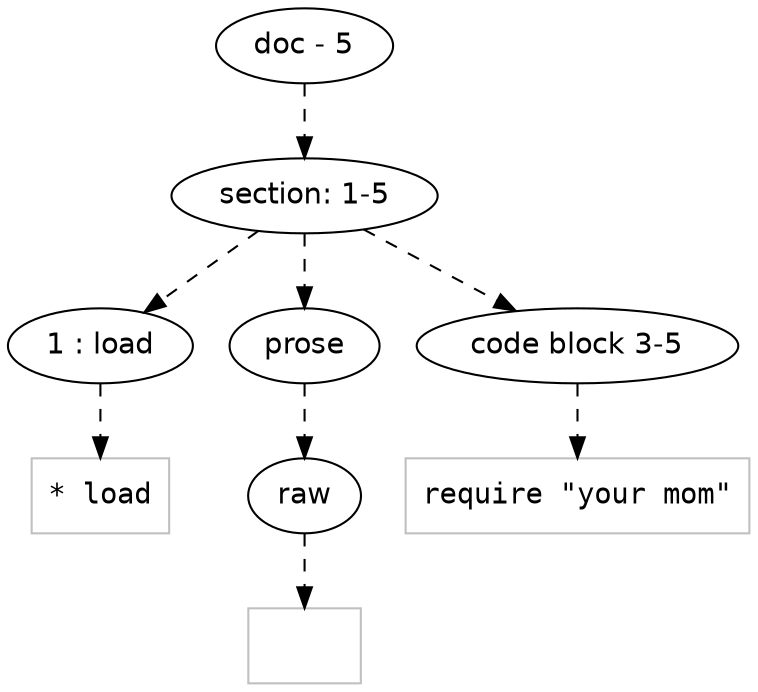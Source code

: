 digraph lpegNode {

node [fontname=Helvetica]
edge [style=dashed]

doc_0 [label="doc - 5"]


doc_0 -> { section_1}
{rank=same; section_1}

section_1 [label="section: 1-5"]


// END RANK doc_0

section_1 -> { header_2 prose_3 codeblock_4}
{rank=same; header_2 prose_3 codeblock_4}

header_2 [label="1 : load"]

prose_3 [label="prose"]

codeblock_4 [label="code block 3-5"]


// END RANK section_1

header_2 -> leaf_5
leaf_5  [color=Gray,shape=rectangle,fontname=Inconsolata,label="* load"]
// END RANK header_2

prose_3 -> { raw_6}
{rank=same; raw_6}

raw_6 [label="raw"]


// END RANK prose_3

raw_6 -> leaf_7
leaf_7  [color=Gray,shape=rectangle,fontname=Inconsolata,label="
"]
// END RANK raw_6

codeblock_4 -> leaf_8
leaf_8  [color=Gray,shape=rectangle,fontname=Inconsolata,label="require \"your mom\""]
// END RANK codeblock_4


}
